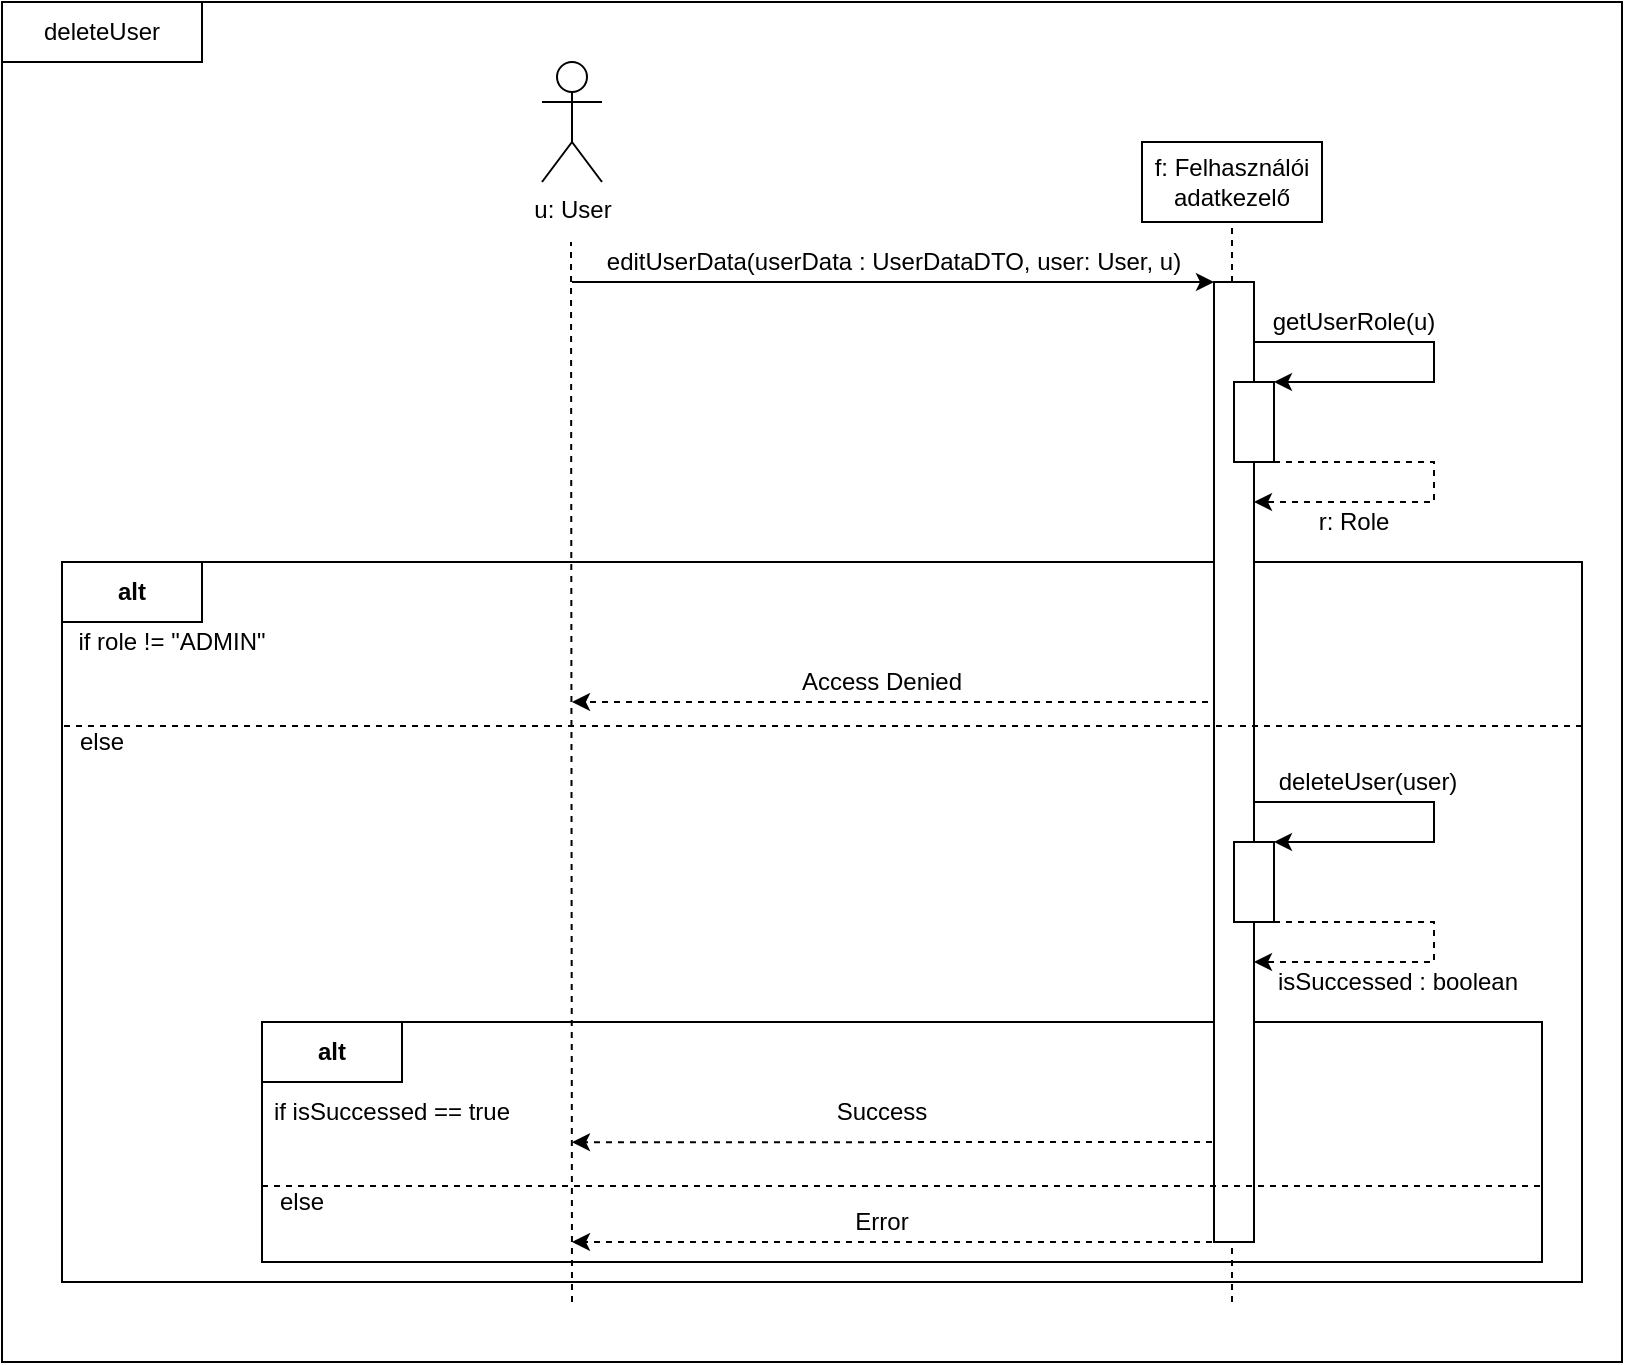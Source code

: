 <mxfile version="13.7.9" type="device"><diagram id="9RpEs0kKAXOpOcAXvdnv" name="Page-1"><mxGraphModel dx="2062" dy="1075" grid="1" gridSize="10" guides="1" tooltips="1" connect="1" arrows="1" fold="1" page="1" pageScale="1" pageWidth="827" pageHeight="1169" math="0" shadow="0"><root><mxCell id="0"/><mxCell id="1" parent="0"/><mxCell id="t0rvFM8HR14z_KtghB8r-42" value="" style="rounded=0;whiteSpace=wrap;html=1;" parent="1" vertex="1"><mxGeometry width="810" height="680" as="geometry"/></mxCell><mxCell id="t0rvFM8HR14z_KtghB8r-40" value="" style="rounded=0;whiteSpace=wrap;html=1;" parent="1" vertex="1"><mxGeometry x="30" y="280" width="760" height="360" as="geometry"/></mxCell><mxCell id="t0rvFM8HR14z_KtghB8r-41" value="" style="rounded=0;whiteSpace=wrap;html=1;" parent="1" vertex="1"><mxGeometry x="130" y="510" width="640" height="120" as="geometry"/></mxCell><mxCell id="t0rvFM8HR14z_KtghB8r-18" value="&lt;b&gt;alt&lt;/b&gt;" style="rounded=0;whiteSpace=wrap;html=1;" parent="1" vertex="1"><mxGeometry x="30" y="280" width="70" height="30" as="geometry"/></mxCell><mxCell id="t0rvFM8HR14z_KtghB8r-1" value="u: User" style="shape=umlActor;verticalLabelPosition=bottom;verticalAlign=top;html=1;outlineConnect=0;" parent="1" vertex="1"><mxGeometry x="270" y="30" width="30" height="60" as="geometry"/></mxCell><mxCell id="t0rvFM8HR14z_KtghB8r-3" value="f: Felhasználói adatkezelő" style="rounded=0;whiteSpace=wrap;html=1;" parent="1" vertex="1"><mxGeometry x="570" y="70" width="90" height="40" as="geometry"/></mxCell><mxCell id="t0rvFM8HR14z_KtghB8r-4" value="" style="endArrow=none;dashed=1;html=1;" parent="1" edge="1"><mxGeometry width="50" height="50" relative="1" as="geometry"><mxPoint x="285" y="650" as="sourcePoint"/><mxPoint x="284.5" y="120" as="targetPoint"/></mxGeometry></mxCell><mxCell id="t0rvFM8HR14z_KtghB8r-5" value="" style="endArrow=none;dashed=1;html=1;entryX=0.5;entryY=1;entryDx=0;entryDy=0;" parent="1" target="t0rvFM8HR14z_KtghB8r-3" edge="1"><mxGeometry width="50" height="50" relative="1" as="geometry"><mxPoint x="615" y="650" as="sourcePoint"/><mxPoint x="615" y="130" as="targetPoint"/></mxGeometry></mxCell><mxCell id="t0rvFM8HR14z_KtghB8r-6" value="" style="endArrow=classic;html=1;entryX=0;entryY=0;entryDx=0;entryDy=0;" parent="1" target="t0rvFM8HR14z_KtghB8r-15" edge="1"><mxGeometry width="50" height="50" relative="1" as="geometry"><mxPoint x="285" y="140" as="sourcePoint"/><mxPoint x="550" y="140" as="targetPoint"/></mxGeometry></mxCell><mxCell id="t0rvFM8HR14z_KtghB8r-9" value="editUserData(userData : UserDataDTO, user: User, u)" style="text;html=1;strokeColor=none;fillColor=none;align=center;verticalAlign=middle;whiteSpace=wrap;rounded=0;" parent="1" vertex="1"><mxGeometry x="276" y="120" width="340" height="20" as="geometry"/></mxCell><mxCell id="t0rvFM8HR14z_KtghB8r-10" value="" style="endArrow=classic;html=1;rounded=0;entryX=1;entryY=0;entryDx=0;entryDy=0;" parent="1" target="t0rvFM8HR14z_KtghB8r-12" edge="1"><mxGeometry width="50" height="50" relative="1" as="geometry"><mxPoint x="626" y="170" as="sourcePoint"/><mxPoint x="626" y="190" as="targetPoint"/><Array as="points"><mxPoint x="716" y="170"/><mxPoint x="716" y="190"/></Array></mxGeometry></mxCell><mxCell id="t0rvFM8HR14z_KtghB8r-11" value="getUserRole(u)" style="text;html=1;strokeColor=none;fillColor=none;align=center;verticalAlign=middle;whiteSpace=wrap;rounded=0;" parent="1" vertex="1"><mxGeometry x="616" y="150" width="120" height="20" as="geometry"/></mxCell><mxCell id="t0rvFM8HR14z_KtghB8r-13" value="" style="endArrow=classic;html=1;exitX=1;exitY=1;exitDx=0;exitDy=0;rounded=0;dashed=1;" parent="1" source="t0rvFM8HR14z_KtghB8r-12" edge="1"><mxGeometry width="50" height="50" relative="1" as="geometry"><mxPoint x="556" y="510" as="sourcePoint"/><mxPoint x="626" y="250" as="targetPoint"/><Array as="points"><mxPoint x="716" y="230"/><mxPoint x="716" y="250"/></Array></mxGeometry></mxCell><mxCell id="t0rvFM8HR14z_KtghB8r-15" value="" style="rounded=0;whiteSpace=wrap;html=1;" parent="1" vertex="1"><mxGeometry x="606" y="140" width="20" height="480" as="geometry"/></mxCell><mxCell id="t0rvFM8HR14z_KtghB8r-12" value="" style="rounded=0;whiteSpace=wrap;html=1;" parent="1" vertex="1"><mxGeometry x="616" y="190" width="20" height="40" as="geometry"/></mxCell><mxCell id="t0rvFM8HR14z_KtghB8r-16" value="r: Role" style="text;html=1;strokeColor=none;fillColor=none;align=center;verticalAlign=middle;whiteSpace=wrap;rounded=0;" parent="1" vertex="1"><mxGeometry x="656" y="250" width="40" height="20" as="geometry"/></mxCell><mxCell id="t0rvFM8HR14z_KtghB8r-19" value="if role != &quot;ADMIN&quot;" style="text;html=1;strokeColor=none;fillColor=none;align=center;verticalAlign=middle;whiteSpace=wrap;rounded=0;" parent="1" vertex="1"><mxGeometry x="30" y="310" width="110" height="20" as="geometry"/></mxCell><mxCell id="t0rvFM8HR14z_KtghB8r-20" value="" style="endArrow=none;dashed=1;html=1;" parent="1" edge="1"><mxGeometry width="50" height="50" relative="1" as="geometry"><mxPoint x="790" y="362" as="sourcePoint"/><mxPoint x="30" y="362" as="targetPoint"/></mxGeometry></mxCell><mxCell id="t0rvFM8HR14z_KtghB8r-21" value="" style="endArrow=classic;html=1;rounded=0;dashed=1;" parent="1" edge="1"><mxGeometry width="50" height="50" relative="1" as="geometry"><mxPoint x="603" y="350" as="sourcePoint"/><mxPoint x="285" y="350" as="targetPoint"/></mxGeometry></mxCell><mxCell id="t0rvFM8HR14z_KtghB8r-23" value="Access Denied" style="text;html=1;strokeColor=none;fillColor=none;align=center;verticalAlign=middle;whiteSpace=wrap;rounded=0;" parent="1" vertex="1"><mxGeometry x="390" y="330" width="100" height="20" as="geometry"/></mxCell><mxCell id="t0rvFM8HR14z_KtghB8r-24" value="else" style="text;html=1;strokeColor=none;fillColor=none;align=center;verticalAlign=middle;whiteSpace=wrap;rounded=0;" parent="1" vertex="1"><mxGeometry x="30" y="360" width="40" height="20" as="geometry"/></mxCell><mxCell id="t0rvFM8HR14z_KtghB8r-25" value="" style="endArrow=classic;html=1;rounded=0;entryX=1;entryY=0;entryDx=0;entryDy=0;" parent="1" target="t0rvFM8HR14z_KtghB8r-28" edge="1"><mxGeometry width="50" height="50" relative="1" as="geometry"><mxPoint x="626" y="400" as="sourcePoint"/><mxPoint x="626" y="420" as="targetPoint"/><Array as="points"><mxPoint x="716" y="400"/><mxPoint x="716" y="420"/></Array></mxGeometry></mxCell><mxCell id="t0rvFM8HR14z_KtghB8r-26" value="deleteUser(user)" style="text;html=1;strokeColor=none;fillColor=none;align=center;verticalAlign=middle;whiteSpace=wrap;rounded=0;" parent="1" vertex="1"><mxGeometry x="616" y="380" width="134" height="20" as="geometry"/></mxCell><mxCell id="t0rvFM8HR14z_KtghB8r-27" value="" style="endArrow=classic;html=1;exitX=1;exitY=1;exitDx=0;exitDy=0;rounded=0;dashed=1;" parent="1" source="t0rvFM8HR14z_KtghB8r-28" edge="1"><mxGeometry width="50" height="50" relative="1" as="geometry"><mxPoint x="556" y="740" as="sourcePoint"/><mxPoint x="626" y="480" as="targetPoint"/><Array as="points"><mxPoint x="716" y="460"/><mxPoint x="716" y="480"/></Array></mxGeometry></mxCell><mxCell id="t0rvFM8HR14z_KtghB8r-28" value="" style="rounded=0;whiteSpace=wrap;html=1;" parent="1" vertex="1"><mxGeometry x="616" y="420" width="20" height="40" as="geometry"/></mxCell><mxCell id="t0rvFM8HR14z_KtghB8r-29" value="isSuccessed : boolean" style="text;html=1;strokeColor=none;fillColor=none;align=center;verticalAlign=middle;whiteSpace=wrap;rounded=0;" parent="1" vertex="1"><mxGeometry x="636" y="480" width="124" height="20" as="geometry"/></mxCell><mxCell id="t0rvFM8HR14z_KtghB8r-31" value="&lt;b&gt;alt&lt;/b&gt;" style="rounded=0;whiteSpace=wrap;html=1;" parent="1" vertex="1"><mxGeometry x="130" y="510" width="70" height="30" as="geometry"/></mxCell><mxCell id="t0rvFM8HR14z_KtghB8r-32" value="if isSuccessed == true" style="text;html=1;strokeColor=none;fillColor=none;align=center;verticalAlign=middle;whiteSpace=wrap;rounded=0;" parent="1" vertex="1"><mxGeometry x="130" y="545" width="130" height="20" as="geometry"/></mxCell><mxCell id="t0rvFM8HR14z_KtghB8r-33" value="" style="endArrow=classic;html=1;exitX=-0.133;exitY=0.396;exitDx=0;exitDy=0;exitPerimeter=0;rounded=0;dashed=1;" parent="1" edge="1"><mxGeometry width="50" height="50" relative="1" as="geometry"><mxPoint x="605" y="570.0" as="sourcePoint"/><mxPoint x="285" y="570.12" as="targetPoint"/></mxGeometry></mxCell><mxCell id="t0rvFM8HR14z_KtghB8r-34" value="" style="endArrow=classic;html=1;exitX=-0.133;exitY=0.396;exitDx=0;exitDy=0;exitPerimeter=0;rounded=0;dashed=1;" parent="1" edge="1"><mxGeometry width="50" height="50" relative="1" as="geometry"><mxPoint x="605" y="620" as="sourcePoint"/><mxPoint x="285" y="620" as="targetPoint"/></mxGeometry></mxCell><mxCell id="t0rvFM8HR14z_KtghB8r-35" value="" style="endArrow=none;dashed=1;html=1;" parent="1" edge="1"><mxGeometry width="50" height="50" relative="1" as="geometry"><mxPoint x="130" y="592" as="sourcePoint"/><mxPoint x="770" y="592" as="targetPoint"/></mxGeometry></mxCell><mxCell id="t0rvFM8HR14z_KtghB8r-36" value="else" style="text;html=1;strokeColor=none;fillColor=none;align=center;verticalAlign=middle;whiteSpace=wrap;rounded=0;" parent="1" vertex="1"><mxGeometry x="130" y="590" width="40" height="20" as="geometry"/></mxCell><mxCell id="t0rvFM8HR14z_KtghB8r-38" value="Success" style="text;html=1;strokeColor=none;fillColor=none;align=center;verticalAlign=middle;whiteSpace=wrap;rounded=0;" parent="1" vertex="1"><mxGeometry x="420" y="545" width="40" height="20" as="geometry"/></mxCell><mxCell id="t0rvFM8HR14z_KtghB8r-39" value="Error" style="text;html=1;strokeColor=none;fillColor=none;align=center;verticalAlign=middle;whiteSpace=wrap;rounded=0;" parent="1" vertex="1"><mxGeometry x="420" y="600" width="40" height="20" as="geometry"/></mxCell><mxCell id="t0rvFM8HR14z_KtghB8r-43" value="deleteUser" style="rounded=0;whiteSpace=wrap;html=1;" parent="1" vertex="1"><mxGeometry width="100" height="30" as="geometry"/></mxCell></root></mxGraphModel></diagram></mxfile>